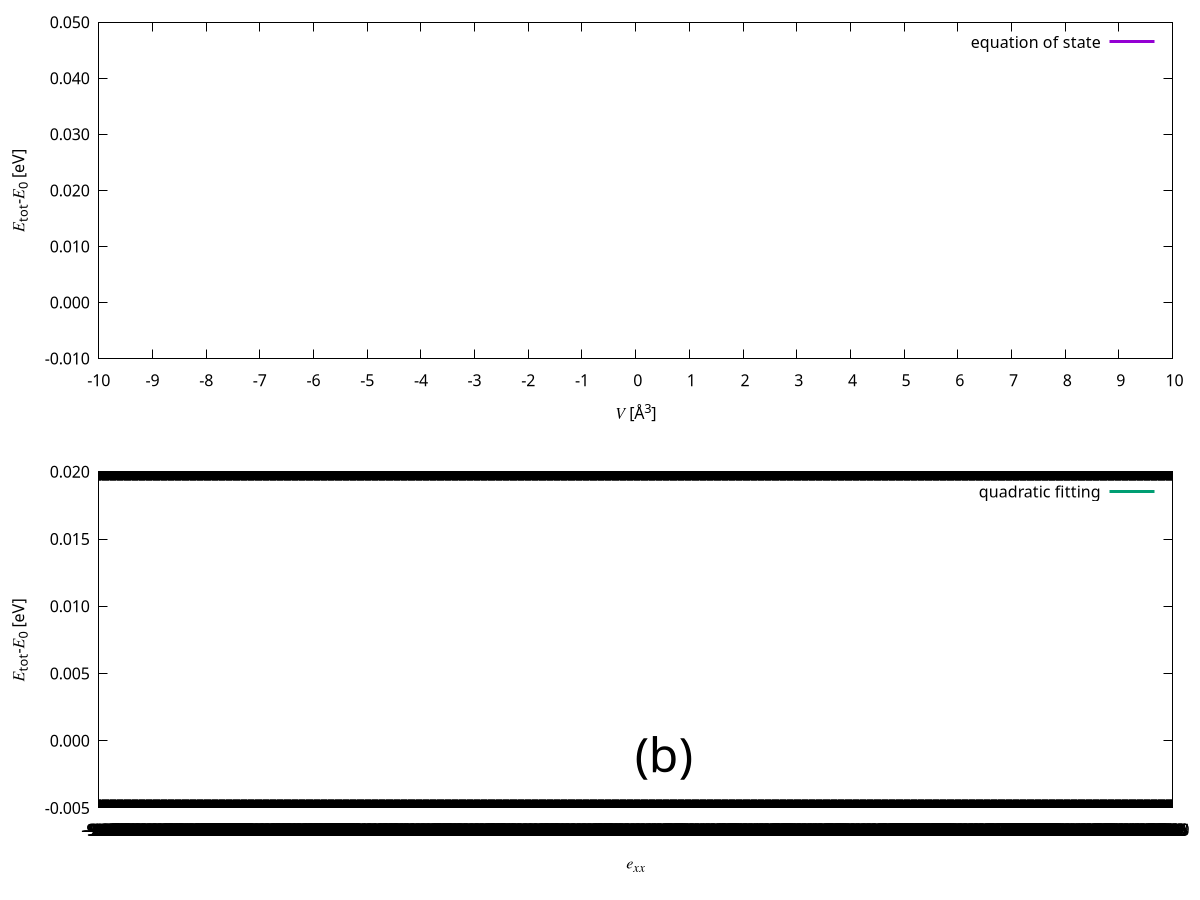 #!/usr/bin/env gnuplot
##
HARTREE_IN_EV = 27.21138386
BOHR    =  0.5291772083

set encoding iso_8859_1
set terminal postscript portrait enhanced "Times-Roman" color 24
set output "perovskite-B1112.eps"
set multiplot


Etot(x) = B0*x/(B0p*(B0p-1.0)) *(B0p*(1.0-V0/x)+(V0/x)**B0p-1.0)+Emin
# initial values
B0             =     1.2
B0p            =     4.4
V0             =    64.0
Emin           = -3587.0
fit Etot(x) 'perovskite-B1112.dat1' using (($2*BOHR)**3):($7*HARTREE_IN_EV) via B0, B0p, V0, Emin

Etot11(x) = B11/2*((x-a0)/a0)**2 + Emin11
# initial values
a0           =     7.44  # [Bohr]
B11           =  130.0   # [eV]
Emin11       = -3587.0   # [eV]
fit Etot11(x) 'perovskite-B1112.dat2' using ($4):($7*HARTREE_IN_EV) via a0,B11,Emin11

set size 1.0,0.5

set format y "%.3f"
set ylabel "{/Times-Italic E}_{tot}-{/Times-Italic E}_0 [eV]"

set origin 0.0,0.5
set yrange [-0.01:0.05]
set xlabel "{/Times-Italic V} [\305^3]"
set xtics 1
set label 1 '(a)' at 59.2,0.0 font "Times-Roman, 36"
plot 'perovskite-B1112.dat1' using (($2*BOHR)**3):($7*HARTREE_IN_EV-Emin) t 'calculated data' w p pt 1 ps 2 lw 3,\
      Etot(x)-Emin t 'equation of state' w l lt 1 lw 3

set origin 0.0,0.0
set yrange [-0.005:0.020]
set xlabel "{/Times-Italic e_{xx}}"
set xtics 0.01
set label 1 '(b)' at -0.0185,-0.001 font "Times-Roman, 36"
plot 'perovskite-B1112.dat2' using (($4-a0)/a0):($7*HARTREE_IN_EV-Emin11) t 'calculated data' w p lt 2 pt 2 ps 2 lw 3,\
     B11/2*x**2 t 'quadratic fitting' w l lt 2 lw 3

# B11 and B12
print 'DATASET 1 -- 9'
a0_Angstrom = V0**(1.0/3)
print 'a0 = ', a0_Angstrom/BOHR, ' [Bohr] = ',  a0_Angstrom, ' [Angstrom]'
print 'Emin = ', Emin, ' [eV]'
print 'B = ',  B0*160.22, ' [GPa]'

print 'DATASET 10 -- 19'
print 'a0 = ', a0, ' [Bohr] = ',  a0*BOHR, ' [Angstrom]'
print 'Emin = ', Emin11, ' [eV]'
print 'B11 = ', B11, ' [eV]'
C11 = B11 / a0_Angstrom**3 * 160.22
print 'C11 = ', C11, ' [GPa]'

print 'Compute B12'
B12 = (3*B0*a0_Angstrom**3-B11)/2
print 'B12 = ', B12, ' [eV]'
C12 = B12 / a0_Angstrom**3 * 160.22
print 'C12 = ', C12, ' [GPa]'

#set nomultiplot
#set output
#!gs -q -sDEVICE=ppm -sPAPERSIZE=a4 -r90x90 -dSAFER -dNOPAUSE -dBATCH -sOutputFile=- -q perovskite-B1112.eps | \
#                                                  pnmcrop -white | cjpeg -quality 90 > perovskite-B1112.jpg

#Local variables:
#  compile-command: "gnuplot perovskite-B1112.gp"
#End:

